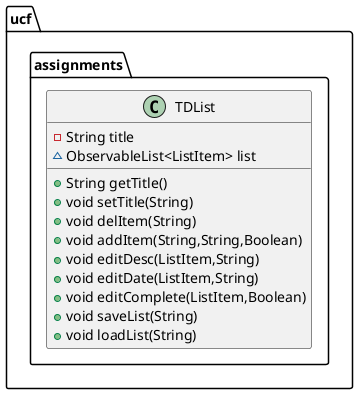 @startuml
class ucf.assignments.TDList {
- String title
~ ObservableList<ListItem> list
+ String getTitle()
+ void setTitle(String)
+ void delItem(String)
+ void addItem(String,String,Boolean)
+ void editDesc(ListItem,String)
+ void editDate(ListItem,String)
+ void editComplete(ListItem,Boolean)
+ void saveList(String)
+ void loadList(String)
}
@enduml